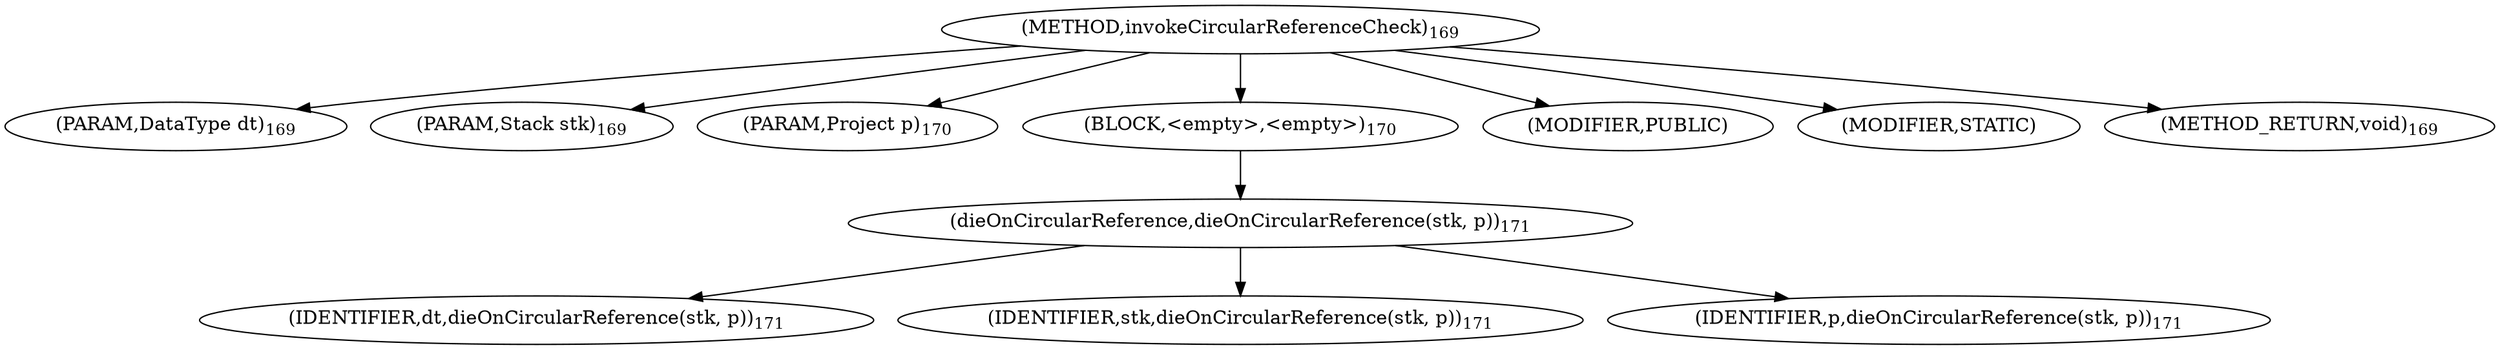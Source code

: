 digraph "invokeCircularReferenceCheck" {  
"203" [label = <(METHOD,invokeCircularReferenceCheck)<SUB>169</SUB>> ]
"204" [label = <(PARAM,DataType dt)<SUB>169</SUB>> ]
"205" [label = <(PARAM,Stack stk)<SUB>169</SUB>> ]
"206" [label = <(PARAM,Project p)<SUB>170</SUB>> ]
"207" [label = <(BLOCK,&lt;empty&gt;,&lt;empty&gt;)<SUB>170</SUB>> ]
"208" [label = <(dieOnCircularReference,dieOnCircularReference(stk, p))<SUB>171</SUB>> ]
"209" [label = <(IDENTIFIER,dt,dieOnCircularReference(stk, p))<SUB>171</SUB>> ]
"210" [label = <(IDENTIFIER,stk,dieOnCircularReference(stk, p))<SUB>171</SUB>> ]
"211" [label = <(IDENTIFIER,p,dieOnCircularReference(stk, p))<SUB>171</SUB>> ]
"212" [label = <(MODIFIER,PUBLIC)> ]
"213" [label = <(MODIFIER,STATIC)> ]
"214" [label = <(METHOD_RETURN,void)<SUB>169</SUB>> ]
  "203" -> "204" 
  "203" -> "205" 
  "203" -> "206" 
  "203" -> "207" 
  "203" -> "212" 
  "203" -> "213" 
  "203" -> "214" 
  "207" -> "208" 
  "208" -> "209" 
  "208" -> "210" 
  "208" -> "211" 
}
